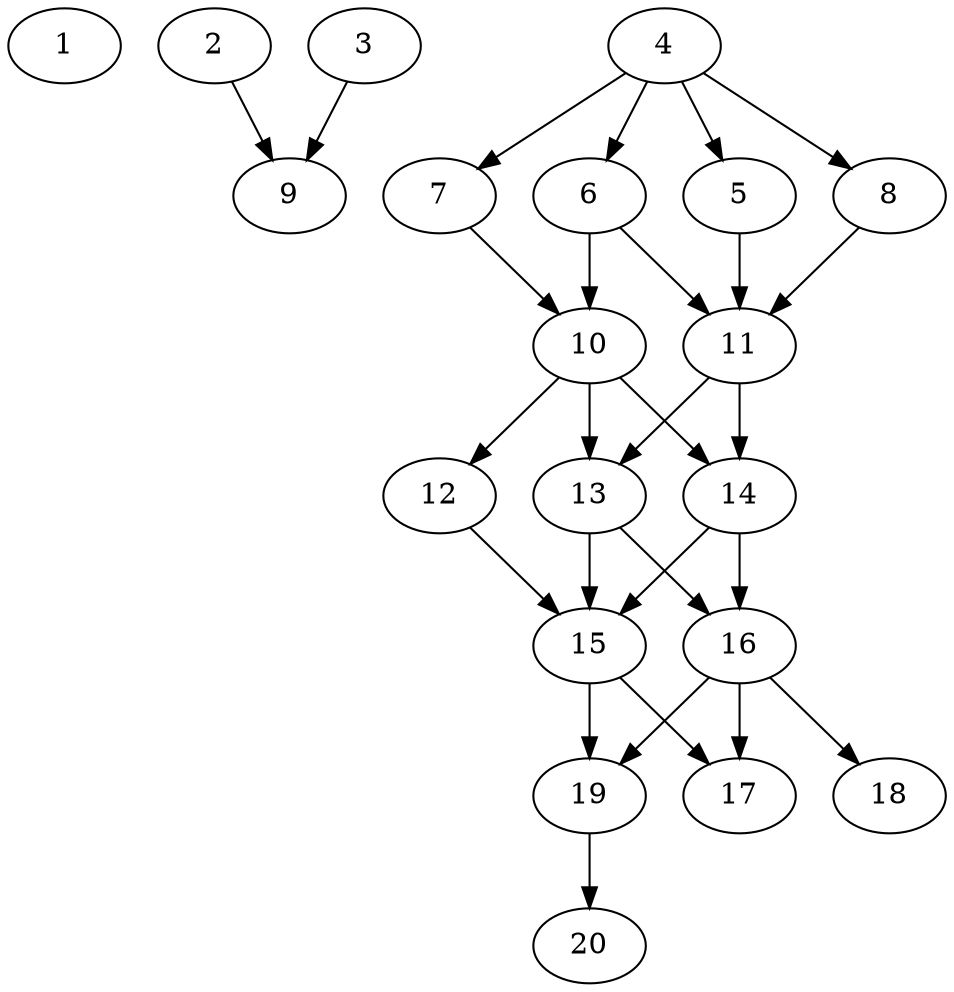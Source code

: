 // DAG automatically generated by daggen at Tue Jul 23 14:31:37 2019
// ./daggen --dot -n 20 --ccr 0.5 --fat 0.5 --regular 0.5 --density 0.8 --mindata 5242880 --maxdata 52428800 
digraph G {
  1 [size="48947200", alpha="0.13", expect_size="24473600"] 
  2 [size="16859136", alpha="0.13", expect_size="8429568"] 
  2 -> 9 [size ="8429568"]
  3 [size="68632576", alpha="0.13", expect_size="34316288"] 
  3 -> 9 [size ="34316288"]
  4 [size="42401792", alpha="0.12", expect_size="21200896"] 
  4 -> 5 [size ="21200896"]
  4 -> 6 [size ="21200896"]
  4 -> 7 [size ="21200896"]
  4 -> 8 [size ="21200896"]
  5 [size="99387392", alpha="0.11", expect_size="49693696"] 
  5 -> 11 [size ="49693696"]
  6 [size="51314688", alpha="0.03", expect_size="25657344"] 
  6 -> 10 [size ="25657344"]
  6 -> 11 [size ="25657344"]
  7 [size="60514304", alpha="0.15", expect_size="30257152"] 
  7 -> 10 [size ="30257152"]
  8 [size="103909376", alpha="0.05", expect_size="51954688"] 
  8 -> 11 [size ="51954688"]
  9 [size="72986624", alpha="0.07", expect_size="36493312"] 
  10 [size="101294080", alpha="0.14", expect_size="50647040"] 
  10 -> 12 [size ="50647040"]
  10 -> 13 [size ="50647040"]
  10 -> 14 [size ="50647040"]
  11 [size="47439872", alpha="0.02", expect_size="23719936"] 
  11 -> 13 [size ="23719936"]
  11 -> 14 [size ="23719936"]
  12 [size="15155200", alpha="0.04", expect_size="7577600"] 
  12 -> 15 [size ="7577600"]
  13 [size="77887488", alpha="0.01", expect_size="38943744"] 
  13 -> 15 [size ="38943744"]
  13 -> 16 [size ="38943744"]
  14 [size="46372864", alpha="0.15", expect_size="23186432"] 
  14 -> 15 [size ="23186432"]
  14 -> 16 [size ="23186432"]
  15 [size="104437760", alpha="0.19", expect_size="52218880"] 
  15 -> 17 [size ="52218880"]
  15 -> 19 [size ="52218880"]
  16 [size="61595648", alpha="0.20", expect_size="30797824"] 
  16 -> 17 [size ="30797824"]
  16 -> 18 [size ="30797824"]
  16 -> 19 [size ="30797824"]
  17 [size="74659840", alpha="0.15", expect_size="37329920"] 
  18 [size="51767296", alpha="0.12", expect_size="25883648"] 
  19 [size="73674752", alpha="0.05", expect_size="36837376"] 
  19 -> 20 [size ="36837376"]
  20 [size="10878976", alpha="0.18", expect_size="5439488"] 
}
